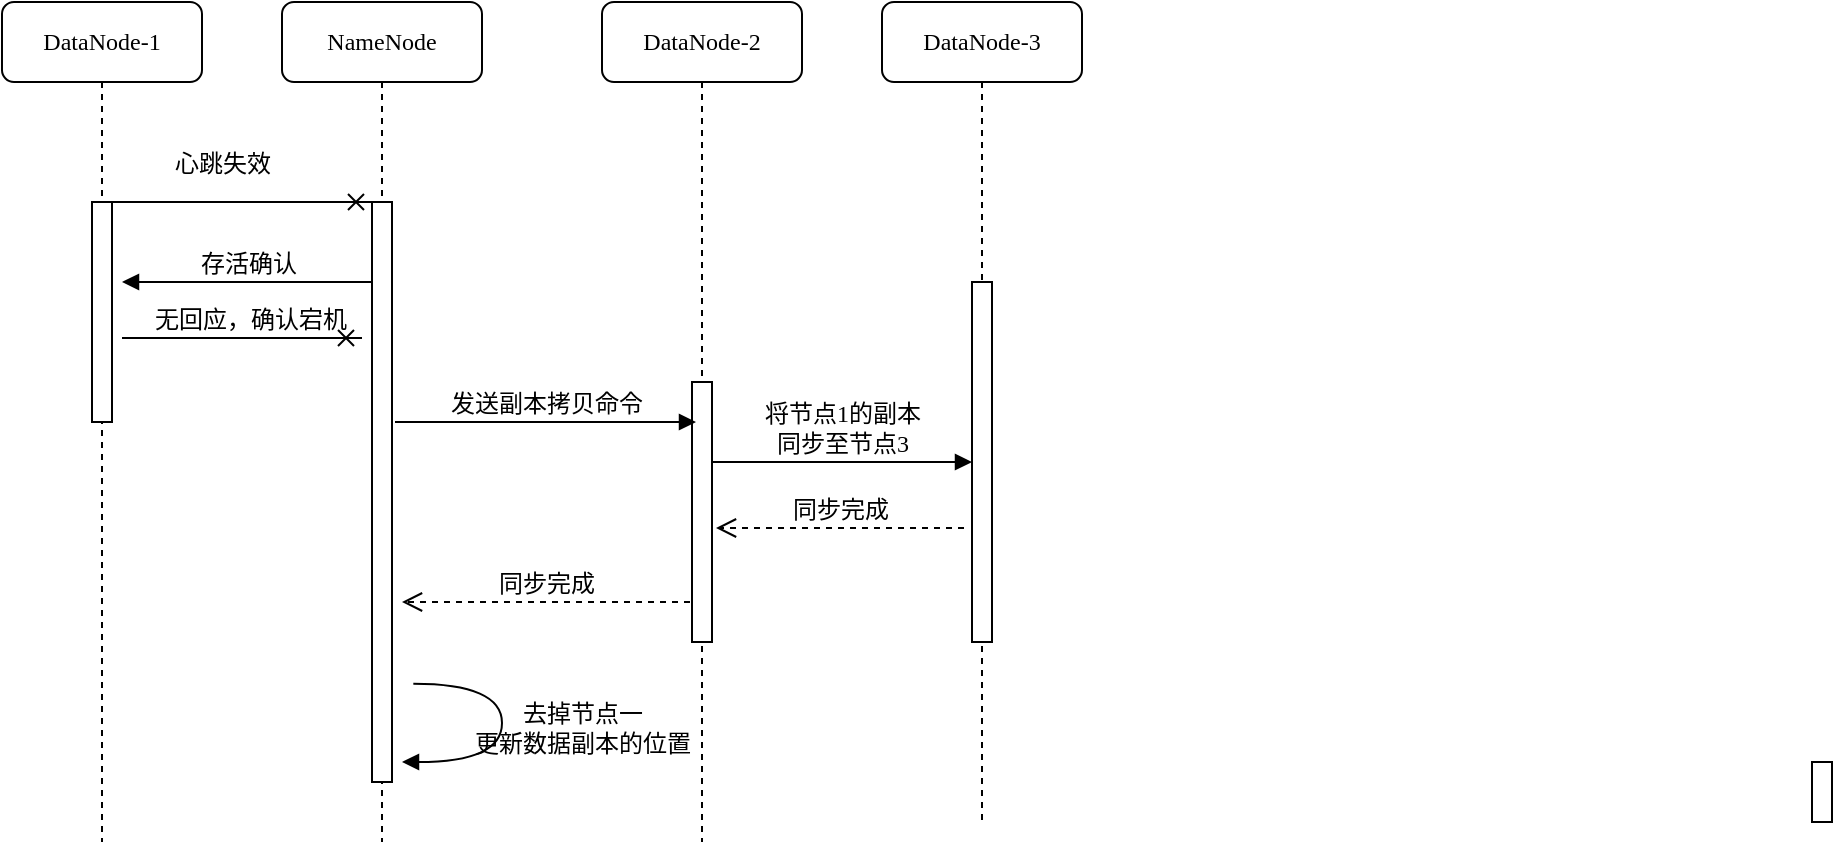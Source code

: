 <mxfile version="13.0.3" type="device"><diagram name="Page-1" id="13e1069c-82ec-6db2-03f1-153e76fe0fe0"><mxGraphModel dx="911" dy="680" grid="1" gridSize="10" guides="1" tooltips="1" connect="1" arrows="1" fold="1" page="1" pageScale="1" pageWidth="1100" pageHeight="850" background="#ffffff" math="0" shadow="0"><root><mxCell id="0"/><mxCell id="1" parent="0"/><mxCell id="RjuqdqZ2e1eD_IyeIdvT-2" value="DataNode-3" style="shape=umlLifeline;perimeter=lifelinePerimeter;whiteSpace=wrap;html=1;container=1;collapsible=0;recursiveResize=0;outlineConnect=0;rounded=1;shadow=0;comic=0;labelBackgroundColor=none;strokeWidth=1;fontFamily=Verdana;fontSize=12;align=center;" vertex="1" parent="1"><mxGeometry x="540" y="80" width="100" height="410" as="geometry"/></mxCell><mxCell id="7baba1c4bc27f4b0-2" value="NameNode" style="shape=umlLifeline;perimeter=lifelinePerimeter;whiteSpace=wrap;html=1;container=1;collapsible=0;recursiveResize=0;outlineConnect=0;rounded=1;shadow=0;comic=0;labelBackgroundColor=none;strokeWidth=1;fontFamily=Verdana;fontSize=12;align=center;" parent="1" vertex="1"><mxGeometry x="240" y="80" width="100" height="420" as="geometry"/></mxCell><mxCell id="7baba1c4bc27f4b0-10" value="" style="html=1;points=[];perimeter=orthogonalPerimeter;rounded=0;shadow=0;comic=0;labelBackgroundColor=none;strokeWidth=1;fontFamily=Verdana;fontSize=12;align=center;" parent="7baba1c4bc27f4b0-2" vertex="1"><mxGeometry x="45" y="100" width="10" height="290" as="geometry"/></mxCell><mxCell id="7baba1c4bc27f4b0-3" value="DataNode-2" style="shape=umlLifeline;perimeter=lifelinePerimeter;whiteSpace=wrap;html=1;container=1;collapsible=0;recursiveResize=0;outlineConnect=0;rounded=1;shadow=0;comic=0;labelBackgroundColor=none;strokeWidth=1;fontFamily=Verdana;fontSize=12;align=center;" parent="1" vertex="1"><mxGeometry x="400" y="80" width="100" height="420" as="geometry"/></mxCell><mxCell id="7baba1c4bc27f4b0-13" value="" style="html=1;points=[];perimeter=orthogonalPerimeter;rounded=0;shadow=0;comic=0;labelBackgroundColor=none;strokeWidth=1;fontFamily=Verdana;fontSize=12;align=center;" parent="7baba1c4bc27f4b0-3" vertex="1"><mxGeometry x="45" y="190" width="10" height="130" as="geometry"/></mxCell><mxCell id="7baba1c4bc27f4b0-8" value="DataNode-1" style="shape=umlLifeline;perimeter=lifelinePerimeter;whiteSpace=wrap;html=1;container=1;collapsible=0;recursiveResize=0;outlineConnect=0;rounded=1;shadow=0;comic=0;labelBackgroundColor=none;strokeWidth=1;fontFamily=Verdana;fontSize=12;align=center;" parent="1" vertex="1"><mxGeometry x="100" y="80" width="100" height="420" as="geometry"/></mxCell><mxCell id="7baba1c4bc27f4b0-9" value="" style="html=1;points=[];perimeter=orthogonalPerimeter;rounded=0;shadow=0;comic=0;labelBackgroundColor=none;strokeWidth=1;fontFamily=Verdana;fontSize=12;align=center;" parent="7baba1c4bc27f4b0-8" vertex="1"><mxGeometry x="45" y="100" width="10" height="110" as="geometry"/></mxCell><mxCell id="7baba1c4bc27f4b0-16" value="" style="html=1;points=[];perimeter=orthogonalPerimeter;rounded=0;shadow=0;comic=0;labelBackgroundColor=none;strokeWidth=1;fontFamily=Verdana;fontSize=12;align=center;" parent="1" vertex="1"><mxGeometry x="585" y="220" width="10" height="180" as="geometry"/></mxCell><mxCell id="7baba1c4bc27f4b0-17" value="将节点1的副本&lt;br&gt;同步至节点3" style="html=1;verticalAlign=bottom;endArrow=block;labelBackgroundColor=none;fontFamily=Verdana;fontSize=12;edgeStyle=elbowEdgeStyle;elbow=vertical;" parent="1" source="7baba1c4bc27f4b0-13" target="7baba1c4bc27f4b0-16" edge="1"><mxGeometry relative="1" as="geometry"><mxPoint x="510" y="220" as="sourcePoint"/><Array as="points"><mxPoint x="560" y="310"/><mxPoint x="460" y="220"/></Array></mxGeometry></mxCell><mxCell id="7baba1c4bc27f4b0-20" value="发送副本拷贝命令" style="html=1;verticalAlign=bottom;endArrow=block;labelBackgroundColor=none;fontFamily=Verdana;fontSize=12;edgeStyle=elbowEdgeStyle;elbow=horizontal;" parent="1" edge="1"><mxGeometry relative="1" as="geometry"><mxPoint x="296.5" y="290" as="sourcePoint"/><mxPoint x="447" y="290" as="targetPoint"/><Array as="points"><mxPoint x="377" y="290"/></Array></mxGeometry></mxCell><mxCell id="7baba1c4bc27f4b0-21" value="同步完成" style="html=1;verticalAlign=bottom;endArrow=open;dashed=1;endSize=8;labelBackgroundColor=none;fontFamily=Verdana;fontSize=12;edgeStyle=elbowEdgeStyle;elbow=horizontal;exitX=-0.1;exitY=0.722;exitDx=0;exitDy=0;exitPerimeter=0;" parent="1" edge="1"><mxGeometry relative="1" as="geometry"><mxPoint x="457" y="343" as="targetPoint"/><Array as="points"><mxPoint x="537" y="343"/><mxPoint x="467" y="343"/><mxPoint x="667" y="253"/><mxPoint x="697" y="253"/></Array><mxPoint x="581" y="342.96" as="sourcePoint"/></mxGeometry></mxCell><mxCell id="7baba1c4bc27f4b0-25" value="" style="html=1;points=[];perimeter=orthogonalPerimeter;rounded=0;shadow=0;comic=0;labelBackgroundColor=none;strokeColor=#000000;strokeWidth=1;fillColor=#FFFFFF;fontFamily=Verdana;fontSize=12;fontColor=#000000;align=center;" parent="1" vertex="1"><mxGeometry x="1005" y="460" width="10" height="30" as="geometry"/></mxCell><mxCell id="7baba1c4bc27f4b0-11" value="心跳失效" style="html=1;verticalAlign=bottom;endArrow=cross;entryX=0;entryY=0;labelBackgroundColor=none;fontFamily=Verdana;fontSize=12;edgeStyle=elbowEdgeStyle;elbow=vertical;endFill=0;" parent="1" source="7baba1c4bc27f4b0-9" target="7baba1c4bc27f4b0-10" edge="1"><mxGeometry y="14" relative="1" as="geometry"><mxPoint x="220" y="190" as="sourcePoint"/><mxPoint x="-10" y="4" as="offset"/></mxGeometry></mxCell><mxCell id="7baba1c4bc27f4b0-14" value="存活确认" style="html=1;verticalAlign=bottom;endArrow=block;labelBackgroundColor=none;fontFamily=Verdana;fontSize=12;edgeStyle=elbowEdgeStyle;elbow=vertical;" parent="1" source="7baba1c4bc27f4b0-10" edge="1"><mxGeometry relative="1" as="geometry"><mxPoint x="370" y="200" as="sourcePoint"/><mxPoint x="160" y="220" as="targetPoint"/><Array as="points"><mxPoint x="260" y="220"/><mxPoint x="200" y="270"/></Array></mxGeometry></mxCell><mxCell id="7baba1c4bc27f4b0-36" value="去掉节点一&lt;br&gt;更新数据副本的位置" style="html=1;verticalAlign=bottom;endArrow=block;labelBackgroundColor=none;fontFamily=Verdana;fontSize=12;elbow=vertical;edgeStyle=orthogonalEdgeStyle;curved=1;exitX=1.066;exitY=0.713;exitPerimeter=0;" parent="1" edge="1"><mxGeometry x="0.251" y="-40" relative="1" as="geometry"><mxPoint x="305.66" y="420.91" as="sourcePoint"/><mxPoint x="300" y="460" as="targetPoint"/><Array as="points"><mxPoint x="350" y="421"/><mxPoint x="350" y="460"/></Array><mxPoint x="40" y="40" as="offset"/></mxGeometry></mxCell><mxCell id="RjuqdqZ2e1eD_IyeIdvT-4" value="无回应，确认宕机" style="html=1;verticalAlign=bottom;endArrow=cross;labelBackgroundColor=none;fontFamily=Verdana;fontSize=12;edgeStyle=elbowEdgeStyle;elbow=vertical;endFill=0;" edge="1" parent="1"><mxGeometry x="0.062" relative="1" as="geometry"><mxPoint x="160" y="248" as="sourcePoint"/><mxPoint x="280" y="248" as="targetPoint"/><mxPoint as="offset"/><Array as="points"><mxPoint x="260" y="248"/></Array></mxGeometry></mxCell><mxCell id="RjuqdqZ2e1eD_IyeIdvT-5" value="同步完成" style="html=1;verticalAlign=bottom;endArrow=open;dashed=1;endSize=8;labelBackgroundColor=none;fontFamily=Verdana;fontSize=12;edgeStyle=elbowEdgeStyle;elbow=horizontal;exitX=-0.1;exitY=0.722;exitDx=0;exitDy=0;exitPerimeter=0;" edge="1" parent="1"><mxGeometry relative="1" as="geometry"><mxPoint x="300" y="380" as="targetPoint"/><Array as="points"><mxPoint x="400" y="380.04"/><mxPoint x="330" y="380.04"/><mxPoint x="530" y="290.04"/><mxPoint x="560" y="290.04"/></Array><mxPoint x="444" y="380.0" as="sourcePoint"/></mxGeometry></mxCell></root></mxGraphModel></diagram></mxfile>